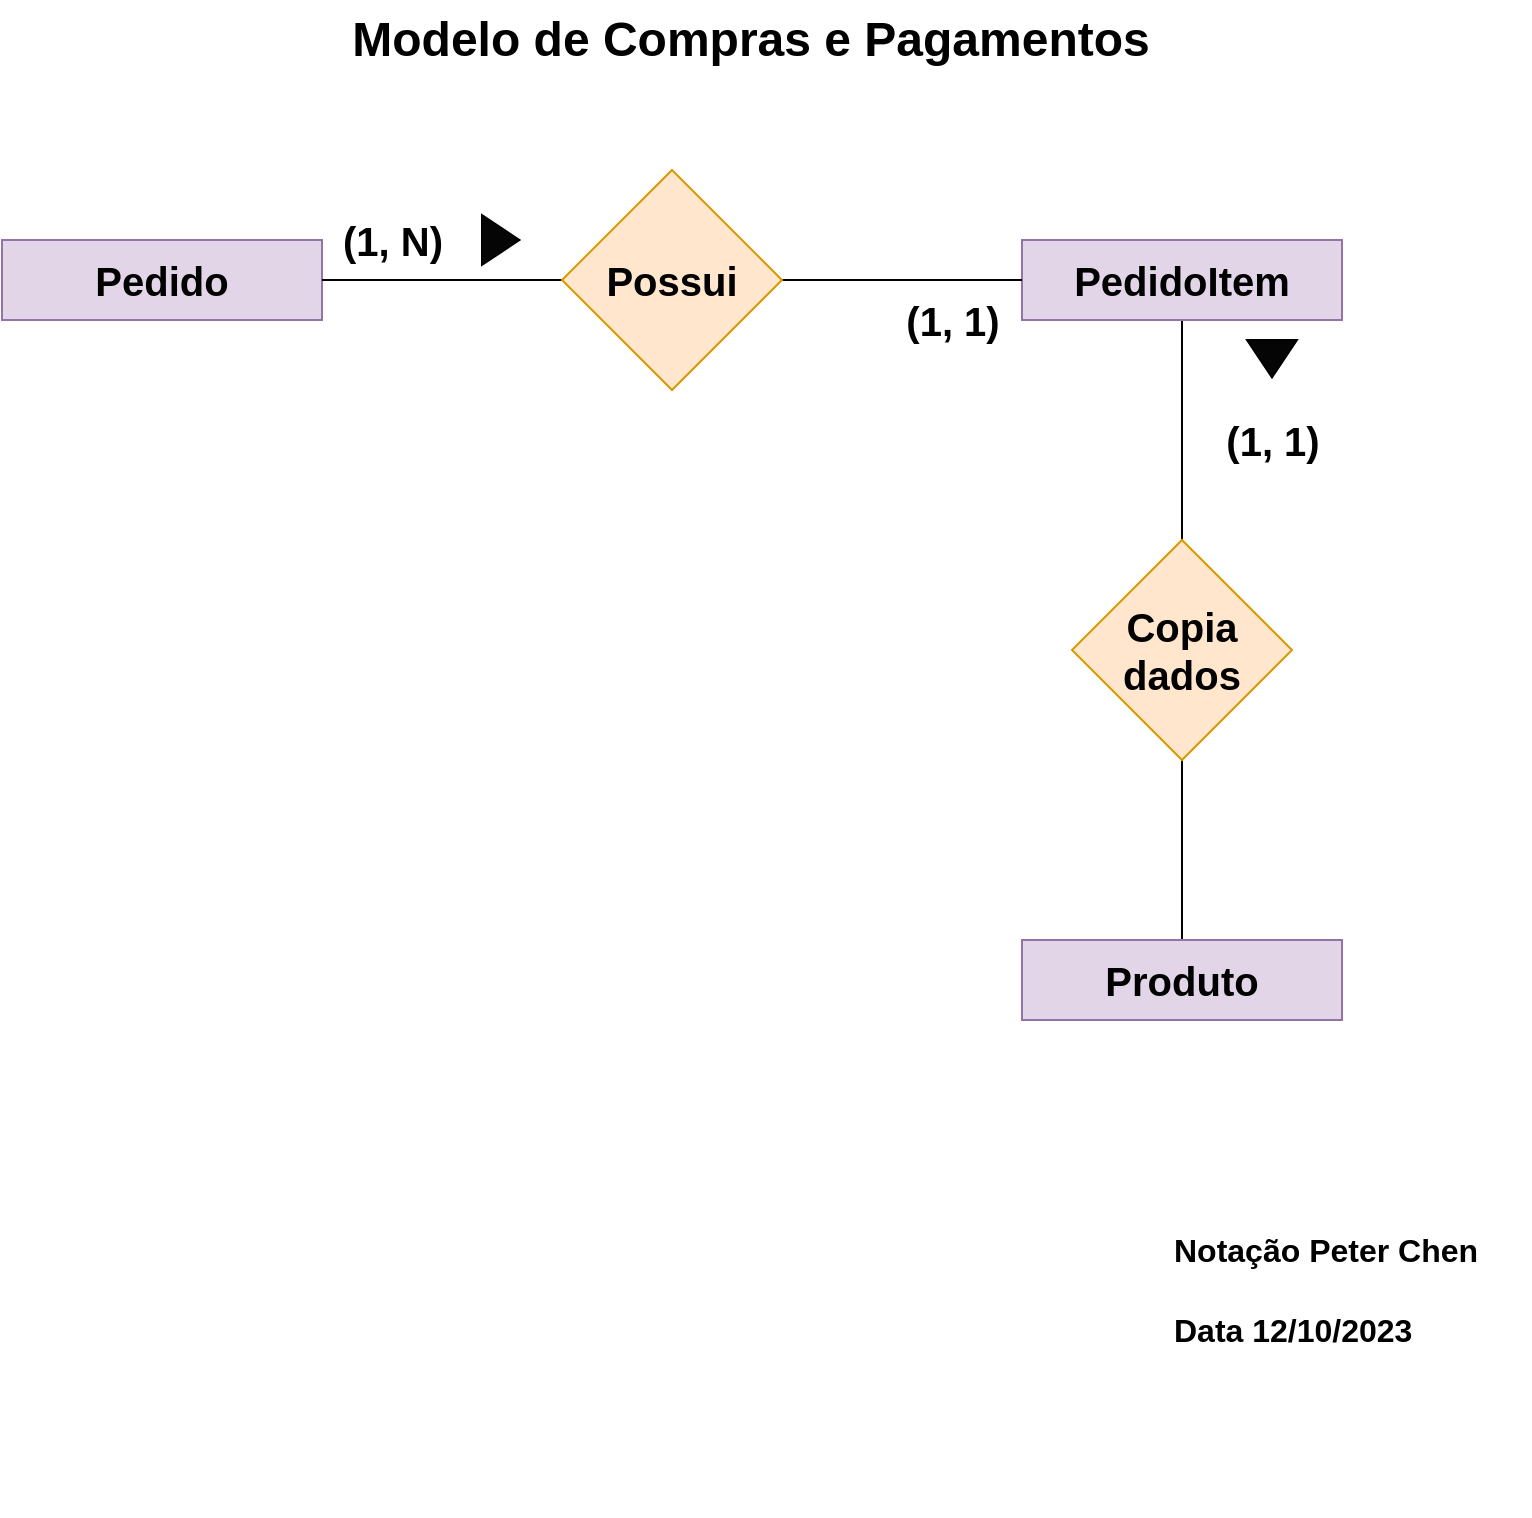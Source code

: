 <mxfile version="22.0.2" type="device">
  <diagram name="Página-1" id="OYnbUawKkBv6Plf5oSSx">
    <mxGraphModel dx="880" dy="532" grid="1" gridSize="10" guides="1" tooltips="1" connect="1" arrows="1" fold="1" page="1" pageScale="1" pageWidth="827" pageHeight="1169" math="0" shadow="0">
      <root>
        <mxCell id="0" />
        <mxCell id="1" parent="0" />
        <mxCell id="kEv6h8uaFDiCf56giK8f-1" value="&lt;font style=&quot;font-size: 20px;&quot;&gt;&lt;b&gt;Pedido&lt;/b&gt;&lt;/font&gt;" style="rounded=0;whiteSpace=wrap;html=1;fillColor=#e1d5e7;strokeColor=#9673a6;" parent="1" vertex="1">
          <mxGeometry x="40" y="140" width="160" height="40" as="geometry" />
        </mxCell>
        <mxCell id="-HTOeQSnd_q_u9gvcOCo-2" style="edgeStyle=orthogonalEdgeStyle;rounded=0;orthogonalLoop=1;jettySize=auto;html=1;entryX=0.5;entryY=0;entryDx=0;entryDy=0;endArrow=none;endFill=0;" edge="1" parent="1" source="kEv6h8uaFDiCf56giK8f-2" target="-HTOeQSnd_q_u9gvcOCo-1">
          <mxGeometry relative="1" as="geometry" />
        </mxCell>
        <mxCell id="kEv6h8uaFDiCf56giK8f-2" value="&lt;font style=&quot;font-size: 20px;&quot;&gt;&lt;b&gt;PedidoItem&lt;/b&gt;&lt;/font&gt;" style="rounded=0;whiteSpace=wrap;html=1;fillColor=#e1d5e7;strokeColor=#9673a6;" parent="1" vertex="1">
          <mxGeometry x="550" y="140" width="160" height="40" as="geometry" />
        </mxCell>
        <mxCell id="kEv6h8uaFDiCf56giK8f-4" style="edgeStyle=orthogonalEdgeStyle;rounded=0;orthogonalLoop=1;jettySize=auto;html=1;entryX=0;entryY=0.5;entryDx=0;entryDy=0;endArrow=none;endFill=0;" parent="1" source="kEv6h8uaFDiCf56giK8f-3" target="kEv6h8uaFDiCf56giK8f-2" edge="1">
          <mxGeometry relative="1" as="geometry" />
        </mxCell>
        <mxCell id="kEv6h8uaFDiCf56giK8f-5" style="edgeStyle=orthogonalEdgeStyle;rounded=0;orthogonalLoop=1;jettySize=auto;html=1;entryX=1;entryY=0.5;entryDx=0;entryDy=0;endArrow=none;endFill=0;" parent="1" source="kEv6h8uaFDiCf56giK8f-3" target="kEv6h8uaFDiCf56giK8f-1" edge="1">
          <mxGeometry relative="1" as="geometry" />
        </mxCell>
        <mxCell id="kEv6h8uaFDiCf56giK8f-3" value="&lt;font style=&quot;font-size: 20px;&quot;&gt;&lt;b&gt;Possui&lt;/b&gt;&lt;/font&gt;" style="rhombus;whiteSpace=wrap;html=1;fillColor=#ffe6cc;strokeColor=#d79b00;" parent="1" vertex="1">
          <mxGeometry x="320" y="105" width="110" height="110" as="geometry" />
        </mxCell>
        <mxCell id="kEv6h8uaFDiCf56giK8f-6" value="&lt;font style=&quot;font-size: 20px;&quot;&gt;&lt;b&gt;(1, N)&lt;/b&gt;&lt;/font&gt;" style="text;html=1;align=center;verticalAlign=middle;resizable=0;points=[];autosize=1;strokeColor=none;fillColor=none;" parent="1" vertex="1">
          <mxGeometry x="200" y="120" width="70" height="40" as="geometry" />
        </mxCell>
        <mxCell id="kEv6h8uaFDiCf56giK8f-7" value="&lt;font style=&quot;font-size: 20px;&quot;&gt;&lt;b&gt;(1, 1)&lt;/b&gt;&lt;/font&gt;" style="text;html=1;align=center;verticalAlign=middle;resizable=0;points=[];autosize=1;strokeColor=none;fillColor=none;" parent="1" vertex="1">
          <mxGeometry x="480" y="160" width="70" height="40" as="geometry" />
        </mxCell>
        <mxCell id="kEv6h8uaFDiCf56giK8f-14" value="&lt;font style=&quot;font-size: 20px;&quot;&gt;&lt;b&gt;(1, 1)&lt;/b&gt;&lt;/font&gt;" style="text;html=1;align=center;verticalAlign=middle;resizable=0;points=[];autosize=1;strokeColor=none;fillColor=none;" parent="1" vertex="1">
          <mxGeometry x="640" y="220" width="70" height="40" as="geometry" />
        </mxCell>
        <mxCell id="kEv6h8uaFDiCf56giK8f-18" value="" style="triangle;whiteSpace=wrap;html=1;fillColor=#050505;" parent="1" vertex="1">
          <mxGeometry x="280" y="127.5" width="18.75" height="25" as="geometry" />
        </mxCell>
        <mxCell id="kEv6h8uaFDiCf56giK8f-23" value="" style="triangle;whiteSpace=wrap;html=1;fillColor=#050505;direction=south;" parent="1" vertex="1">
          <mxGeometry x="662.495" y="189.995" width="25" height="18.75" as="geometry" />
        </mxCell>
        <mxCell id="kEv6h8uaFDiCf56giK8f-27" value="&lt;h3 style=&quot;box-sizing: border-box; font-family: &amp;quot;Open Sans&amp;quot;; font-weight: 400; line-height: 35px; color: rgb(36, 37, 38); margin: 0px 0px 25px; font-size: 27px; overflow-wrap: break-word; text-align: start; background-color: rgb(255, 255, 255);&quot;&gt;&lt;br&gt;&lt;/h3&gt;" style="text;html=1;align=center;verticalAlign=middle;resizable=0;points=[];autosize=1;strokeColor=none;fillColor=none;" parent="1" vertex="1">
          <mxGeometry x="200" y="708" width="20" height="70" as="geometry" />
        </mxCell>
        <mxCell id="kEv6h8uaFDiCf56giK8f-28" value="&lt;font style=&quot;font-size: 16px;&quot;&gt;&lt;b&gt;Notação Peter Chen&lt;/b&gt;&lt;/font&gt;" style="text;html=1;align=left;verticalAlign=middle;resizable=0;points=[];autosize=1;" parent="1" vertex="1">
          <mxGeometry x="624" y="630" width="180" height="30" as="geometry" />
        </mxCell>
        <mxCell id="kEv6h8uaFDiCf56giK8f-29" value="&lt;font style=&quot;font-size: 24px;&quot;&gt;&lt;b&gt;Modelo de Compras e Pagamentos&lt;/b&gt;&lt;/font&gt;" style="text;html=1;align=center;verticalAlign=middle;resizable=0;points=[];autosize=1;strokeColor=none;fillColor=none;" parent="1" vertex="1">
          <mxGeometry x="204" y="20" width="420" height="40" as="geometry" />
        </mxCell>
        <mxCell id="kEv6h8uaFDiCf56giK8f-30" value="&lt;font style=&quot;font-size: 16px;&quot;&gt;&lt;b&gt;Data 12/10/2023&lt;/b&gt;&lt;/font&gt;" style="text;html=1;align=left;verticalAlign=middle;resizable=0;points=[];autosize=1;" parent="1" vertex="1">
          <mxGeometry x="624" y="670" width="140" height="30" as="geometry" />
        </mxCell>
        <mxCell id="-HTOeQSnd_q_u9gvcOCo-3" style="edgeStyle=orthogonalEdgeStyle;rounded=0;orthogonalLoop=1;jettySize=auto;html=1;entryX=0.5;entryY=0;entryDx=0;entryDy=0;endArrow=none;endFill=0;" edge="1" parent="1" source="-HTOeQSnd_q_u9gvcOCo-1">
          <mxGeometry relative="1" as="geometry">
            <mxPoint x="630" y="490" as="targetPoint" />
          </mxGeometry>
        </mxCell>
        <mxCell id="-HTOeQSnd_q_u9gvcOCo-1" value="&lt;font style=&quot;font-size: 20px;&quot;&gt;&lt;b&gt;Copia&lt;br&gt;dados&lt;br&gt;&lt;/b&gt;&lt;/font&gt;" style="rhombus;whiteSpace=wrap;html=1;fillColor=#ffe6cc;strokeColor=#d79b00;" vertex="1" parent="1">
          <mxGeometry x="575" y="290" width="110" height="110" as="geometry" />
        </mxCell>
        <mxCell id="-HTOeQSnd_q_u9gvcOCo-4" value="&lt;font style=&quot;font-size: 20px;&quot;&gt;&lt;b&gt;Produto&lt;/b&gt;&lt;/font&gt;" style="rounded=0;whiteSpace=wrap;html=1;fillColor=#e1d5e7;strokeColor=#9673a6;" vertex="1" parent="1">
          <mxGeometry x="550" y="490" width="160" height="40" as="geometry" />
        </mxCell>
      </root>
    </mxGraphModel>
  </diagram>
</mxfile>
